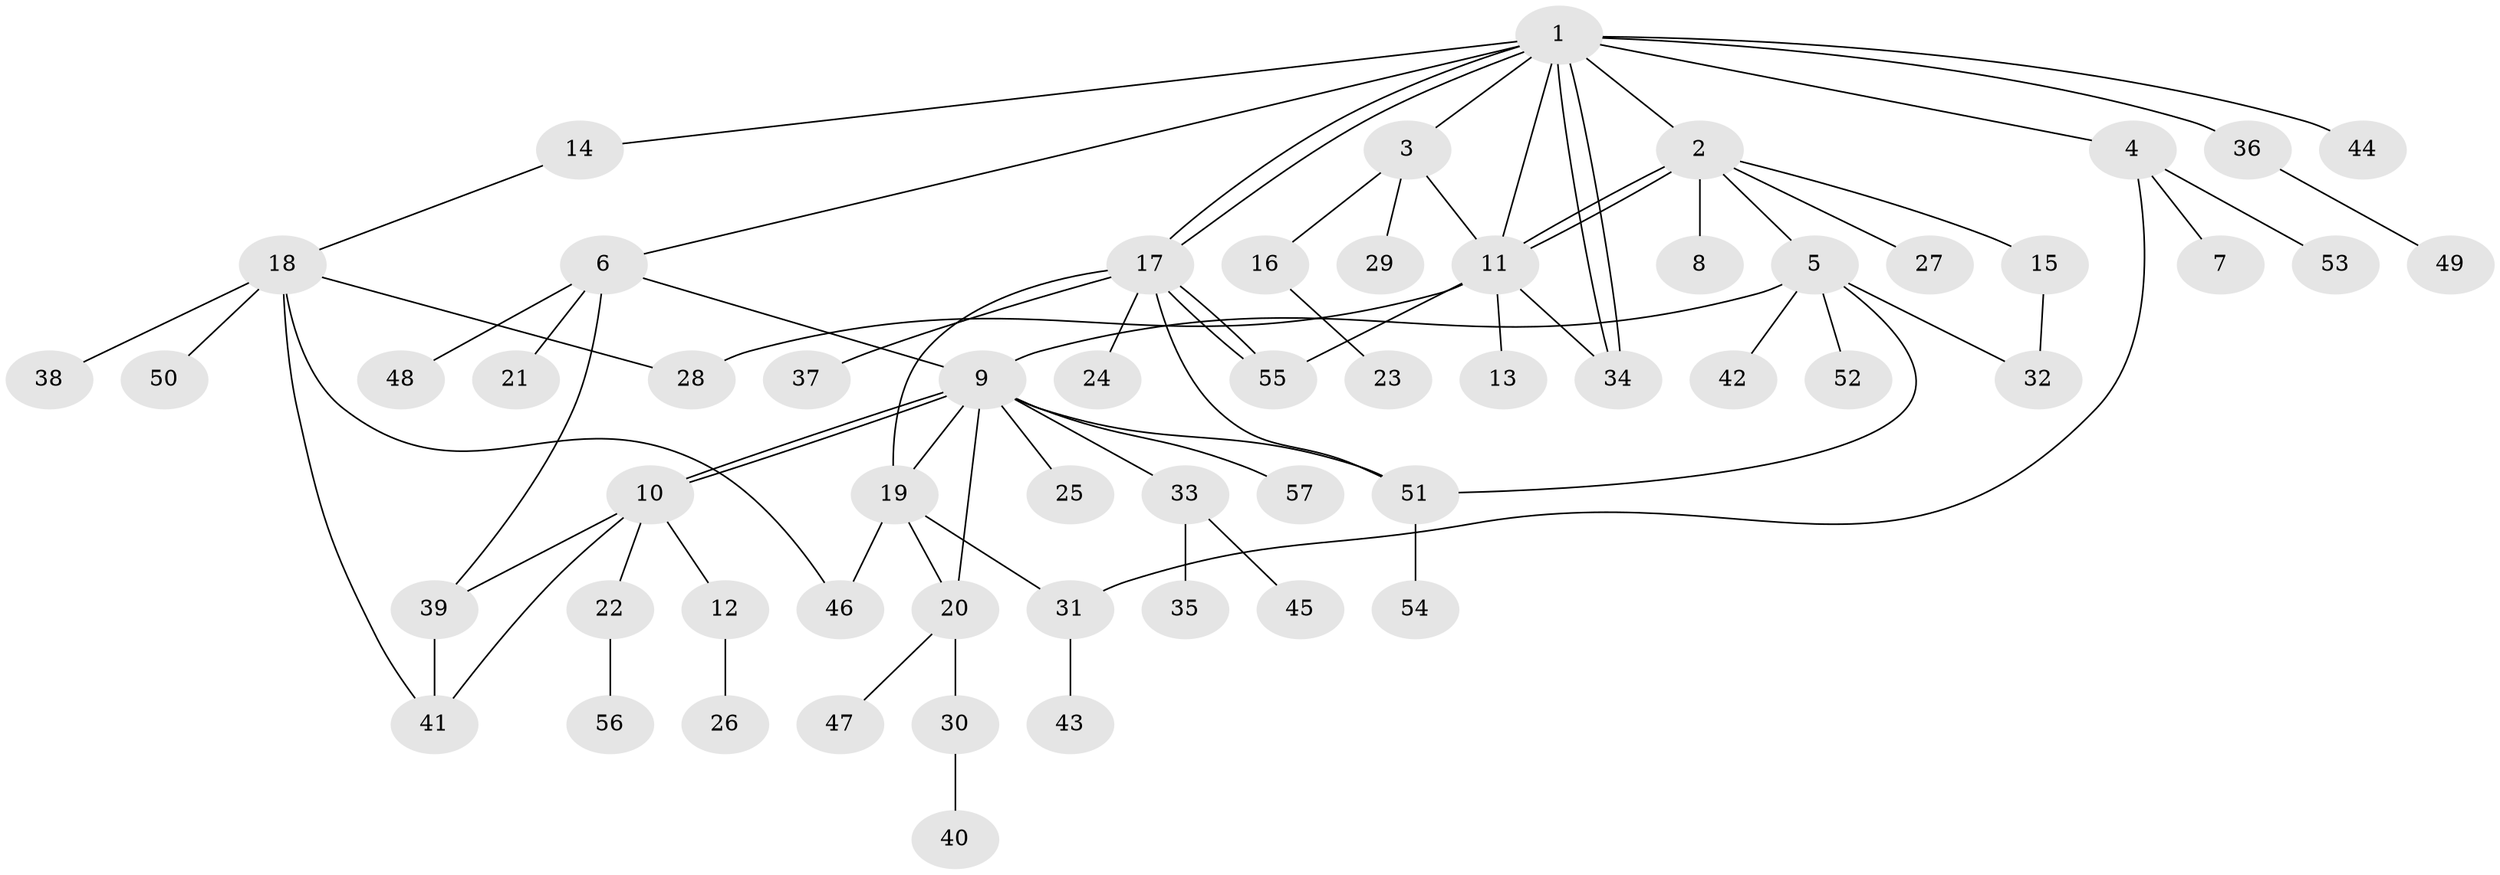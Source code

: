 // coarse degree distribution, {1: 0.3333333333333333, 5: 0.1111111111111111, 7: 0.1111111111111111, 2: 0.1111111111111111, 3: 0.3333333333333333}
// Generated by graph-tools (version 1.1) at 2025/36/03/04/25 23:36:44]
// undirected, 57 vertices, 77 edges
graph export_dot {
  node [color=gray90,style=filled];
  1;
  2;
  3;
  4;
  5;
  6;
  7;
  8;
  9;
  10;
  11;
  12;
  13;
  14;
  15;
  16;
  17;
  18;
  19;
  20;
  21;
  22;
  23;
  24;
  25;
  26;
  27;
  28;
  29;
  30;
  31;
  32;
  33;
  34;
  35;
  36;
  37;
  38;
  39;
  40;
  41;
  42;
  43;
  44;
  45;
  46;
  47;
  48;
  49;
  50;
  51;
  52;
  53;
  54;
  55;
  56;
  57;
  1 -- 2;
  1 -- 3;
  1 -- 4;
  1 -- 6;
  1 -- 11;
  1 -- 14;
  1 -- 17;
  1 -- 17;
  1 -- 34;
  1 -- 34;
  1 -- 36;
  1 -- 44;
  2 -- 5;
  2 -- 8;
  2 -- 11;
  2 -- 11;
  2 -- 15;
  2 -- 27;
  3 -- 11;
  3 -- 16;
  3 -- 29;
  4 -- 7;
  4 -- 31;
  4 -- 53;
  5 -- 9;
  5 -- 32;
  5 -- 42;
  5 -- 51;
  5 -- 52;
  6 -- 9;
  6 -- 21;
  6 -- 39;
  6 -- 48;
  9 -- 10;
  9 -- 10;
  9 -- 19;
  9 -- 20;
  9 -- 25;
  9 -- 33;
  9 -- 51;
  9 -- 57;
  10 -- 12;
  10 -- 22;
  10 -- 39;
  10 -- 41;
  11 -- 13;
  11 -- 28;
  11 -- 34;
  11 -- 55;
  12 -- 26;
  14 -- 18;
  15 -- 32;
  16 -- 23;
  17 -- 19;
  17 -- 24;
  17 -- 37;
  17 -- 51;
  17 -- 55;
  17 -- 55;
  18 -- 28;
  18 -- 38;
  18 -- 41;
  18 -- 46;
  18 -- 50;
  19 -- 20;
  19 -- 31;
  19 -- 46;
  20 -- 30;
  20 -- 47;
  22 -- 56;
  30 -- 40;
  31 -- 43;
  33 -- 35;
  33 -- 45;
  36 -- 49;
  39 -- 41;
  51 -- 54;
}
